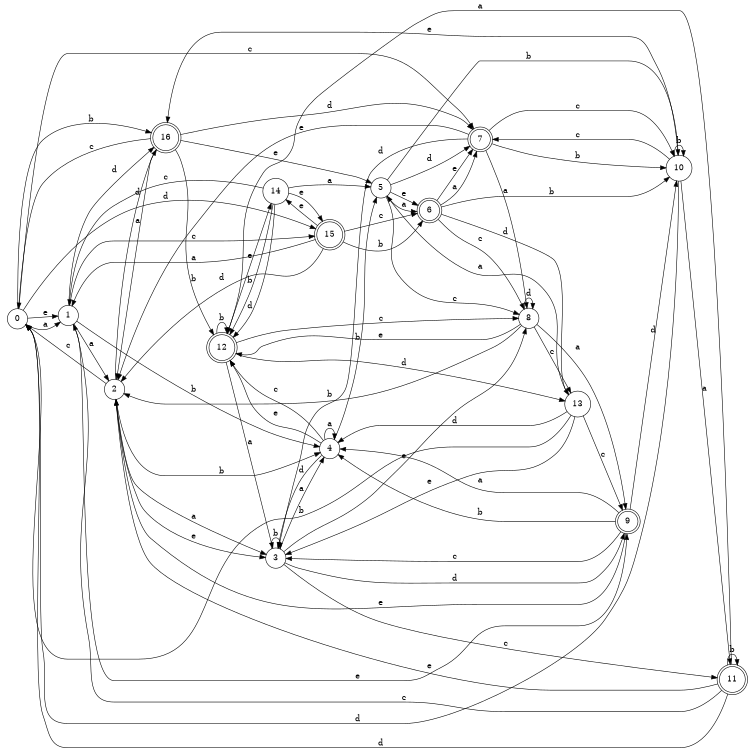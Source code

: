 digraph n14_3 {
__start0 [label="" shape="none"];

rankdir=LR;
size="8,5";

s0 [style="filled", color="black", fillcolor="white" shape="circle", label="0"];
s1 [style="filled", color="black", fillcolor="white" shape="circle", label="1"];
s2 [style="filled", color="black", fillcolor="white" shape="circle", label="2"];
s3 [style="filled", color="black", fillcolor="white" shape="circle", label="3"];
s4 [style="filled", color="black", fillcolor="white" shape="circle", label="4"];
s5 [style="filled", color="black", fillcolor="white" shape="circle", label="5"];
s6 [style="rounded,filled", color="black", fillcolor="white" shape="doublecircle", label="6"];
s7 [style="rounded,filled", color="black", fillcolor="white" shape="doublecircle", label="7"];
s8 [style="filled", color="black", fillcolor="white" shape="circle", label="8"];
s9 [style="rounded,filled", color="black", fillcolor="white" shape="doublecircle", label="9"];
s10 [style="filled", color="black", fillcolor="white" shape="circle", label="10"];
s11 [style="rounded,filled", color="black", fillcolor="white" shape="doublecircle", label="11"];
s12 [style="rounded,filled", color="black", fillcolor="white" shape="doublecircle", label="12"];
s13 [style="filled", color="black", fillcolor="white" shape="circle", label="13"];
s14 [style="filled", color="black", fillcolor="white" shape="circle", label="14"];
s15 [style="rounded,filled", color="black", fillcolor="white" shape="doublecircle", label="15"];
s16 [style="rounded,filled", color="black", fillcolor="white" shape="doublecircle", label="16"];
s0 -> s1 [label="a"];
s0 -> s16 [label="b"];
s0 -> s7 [label="c"];
s0 -> s15 [label="d"];
s0 -> s1 [label="e"];
s1 -> s2 [label="a"];
s1 -> s4 [label="b"];
s1 -> s15 [label="c"];
s1 -> s16 [label="d"];
s1 -> s9 [label="e"];
s2 -> s3 [label="a"];
s2 -> s4 [label="b"];
s2 -> s0 [label="c"];
s2 -> s16 [label="d"];
s2 -> s3 [label="e"];
s3 -> s4 [label="a"];
s3 -> s3 [label="b"];
s3 -> s11 [label="c"];
s3 -> s9 [label="d"];
s3 -> s8 [label="e"];
s4 -> s4 [label="a"];
s4 -> s5 [label="b"];
s4 -> s12 [label="c"];
s4 -> s3 [label="d"];
s4 -> s12 [label="e"];
s5 -> s6 [label="a"];
s5 -> s10 [label="b"];
s5 -> s8 [label="c"];
s5 -> s7 [label="d"];
s5 -> s6 [label="e"];
s6 -> s7 [label="a"];
s6 -> s10 [label="b"];
s6 -> s8 [label="c"];
s6 -> s13 [label="d"];
s6 -> s7 [label="e"];
s7 -> s8 [label="a"];
s7 -> s10 [label="b"];
s7 -> s10 [label="c"];
s7 -> s3 [label="d"];
s7 -> s2 [label="e"];
s8 -> s9 [label="a"];
s8 -> s2 [label="b"];
s8 -> s13 [label="c"];
s8 -> s8 [label="d"];
s8 -> s12 [label="e"];
s9 -> s4 [label="a"];
s9 -> s4 [label="b"];
s9 -> s3 [label="c"];
s9 -> s10 [label="d"];
s9 -> s2 [label="e"];
s10 -> s11 [label="a"];
s10 -> s10 [label="b"];
s10 -> s7 [label="c"];
s10 -> s0 [label="d"];
s10 -> s16 [label="e"];
s11 -> s12 [label="a"];
s11 -> s11 [label="b"];
s11 -> s1 [label="c"];
s11 -> s0 [label="d"];
s11 -> s2 [label="e"];
s12 -> s3 [label="a"];
s12 -> s12 [label="b"];
s12 -> s8 [label="c"];
s12 -> s13 [label="d"];
s12 -> s14 [label="e"];
s13 -> s5 [label="a"];
s13 -> s0 [label="b"];
s13 -> s9 [label="c"];
s13 -> s4 [label="d"];
s13 -> s3 [label="e"];
s14 -> s5 [label="a"];
s14 -> s12 [label="b"];
s14 -> s1 [label="c"];
s14 -> s12 [label="d"];
s14 -> s15 [label="e"];
s15 -> s1 [label="a"];
s15 -> s6 [label="b"];
s15 -> s6 [label="c"];
s15 -> s2 [label="d"];
s15 -> s14 [label="e"];
s16 -> s2 [label="a"];
s16 -> s12 [label="b"];
s16 -> s0 [label="c"];
s16 -> s7 [label="d"];
s16 -> s5 [label="e"];

}